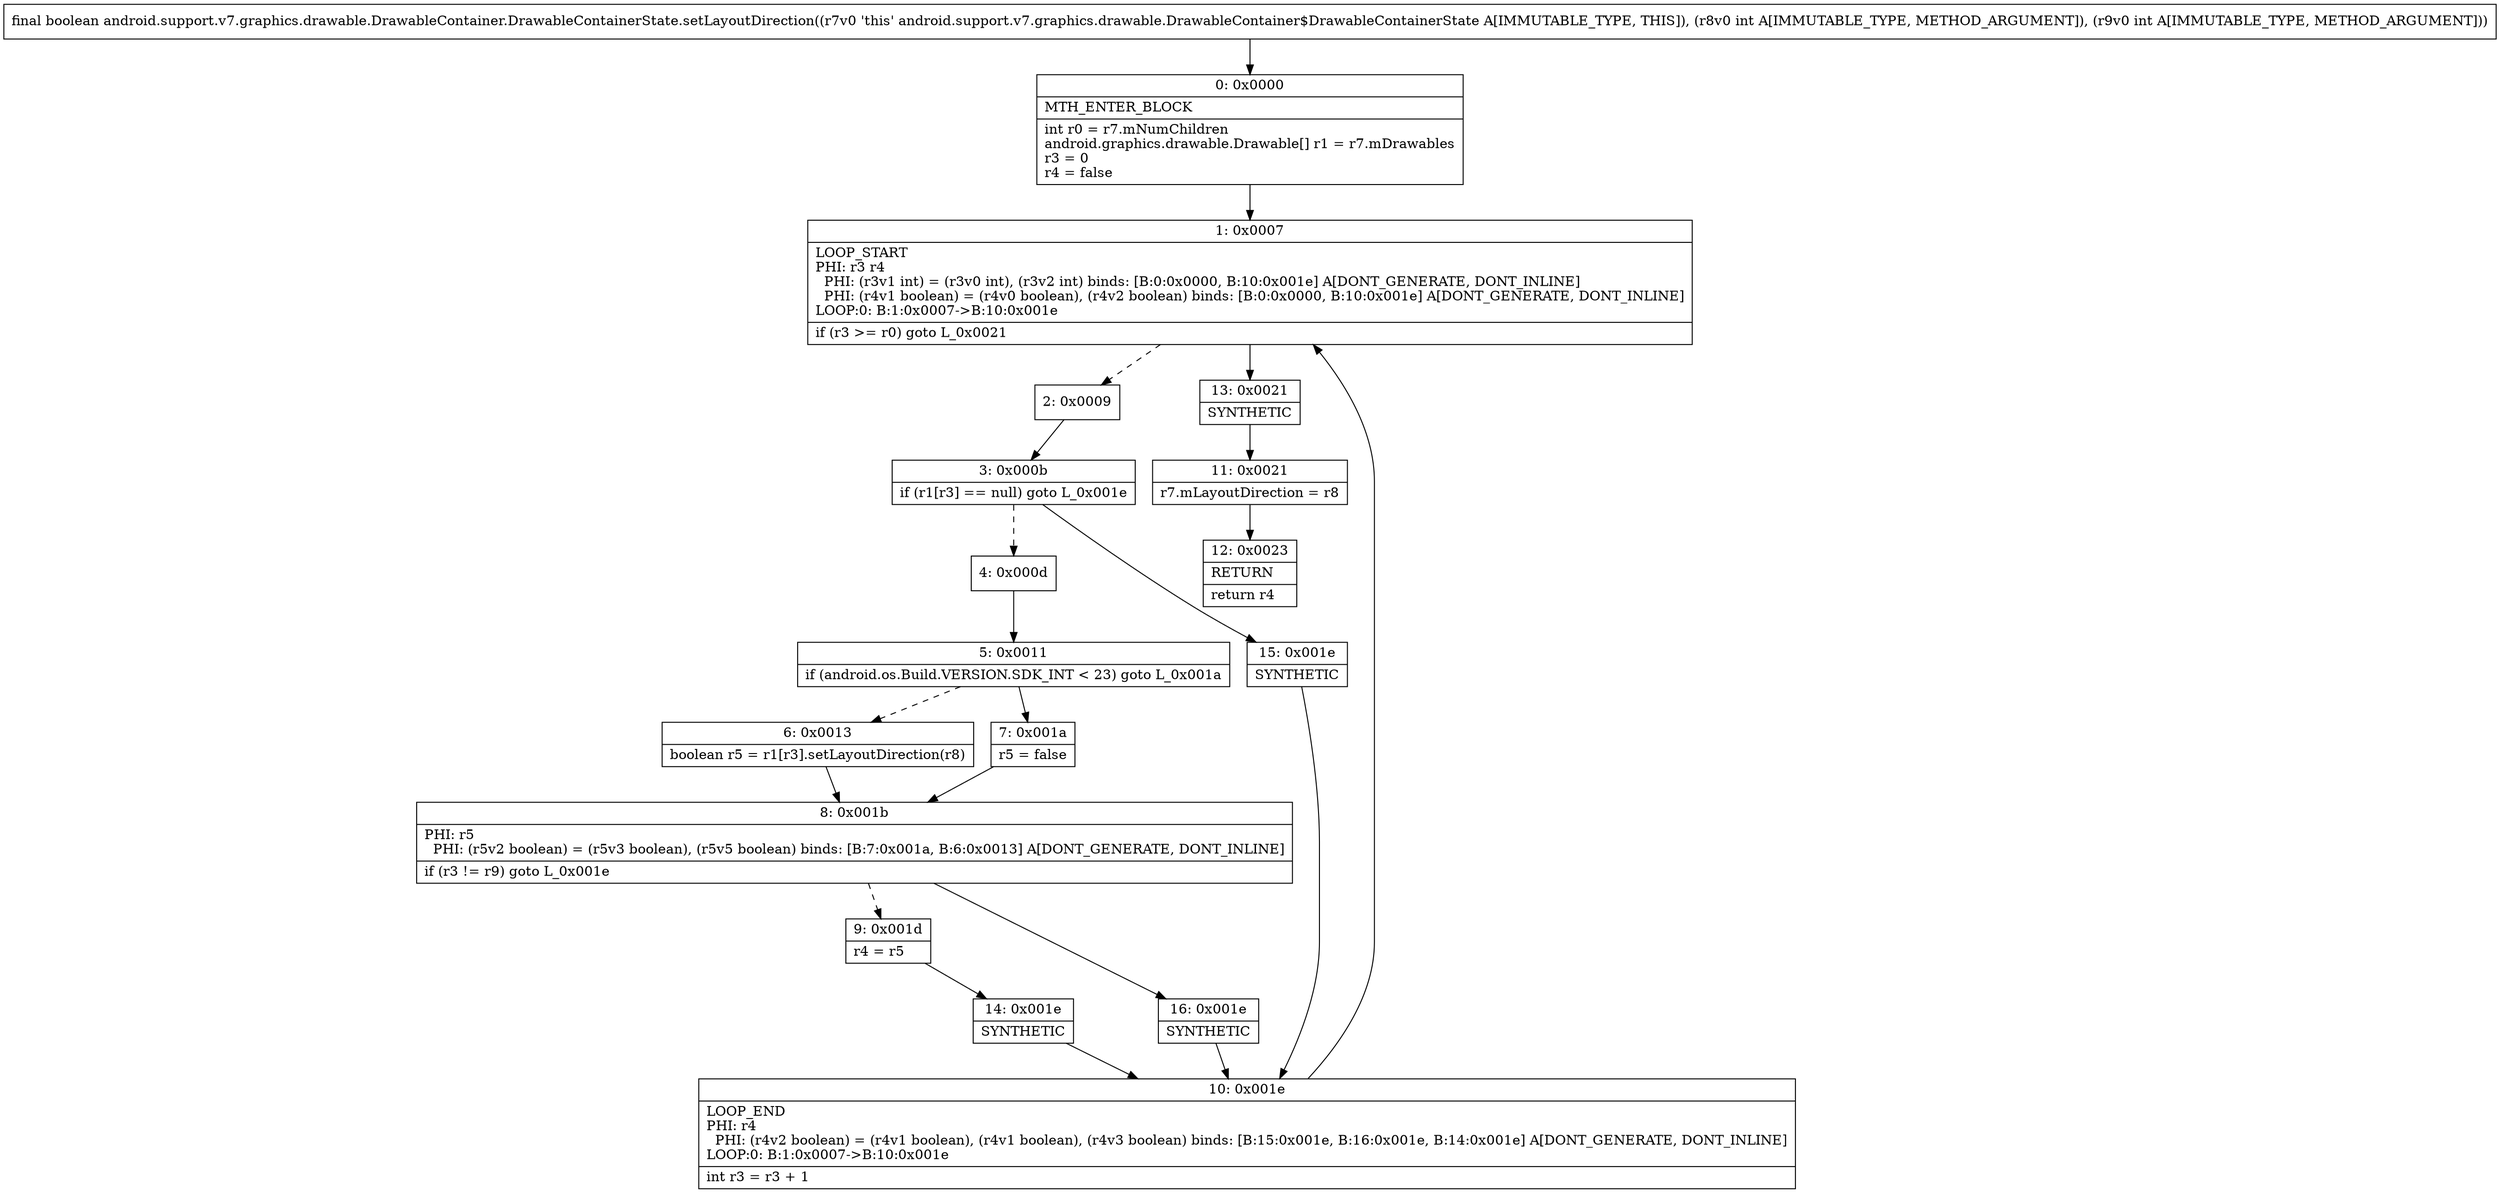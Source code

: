 digraph "CFG forandroid.support.v7.graphics.drawable.DrawableContainer.DrawableContainerState.setLayoutDirection(II)Z" {
Node_0 [shape=record,label="{0\:\ 0x0000|MTH_ENTER_BLOCK\l|int r0 = r7.mNumChildren\landroid.graphics.drawable.Drawable[] r1 = r7.mDrawables\lr3 = 0\lr4 = false\l}"];
Node_1 [shape=record,label="{1\:\ 0x0007|LOOP_START\lPHI: r3 r4 \l  PHI: (r3v1 int) = (r3v0 int), (r3v2 int) binds: [B:0:0x0000, B:10:0x001e] A[DONT_GENERATE, DONT_INLINE]\l  PHI: (r4v1 boolean) = (r4v0 boolean), (r4v2 boolean) binds: [B:0:0x0000, B:10:0x001e] A[DONT_GENERATE, DONT_INLINE]\lLOOP:0: B:1:0x0007\-\>B:10:0x001e\l|if (r3 \>= r0) goto L_0x0021\l}"];
Node_2 [shape=record,label="{2\:\ 0x0009}"];
Node_3 [shape=record,label="{3\:\ 0x000b|if (r1[r3] == null) goto L_0x001e\l}"];
Node_4 [shape=record,label="{4\:\ 0x000d}"];
Node_5 [shape=record,label="{5\:\ 0x0011|if (android.os.Build.VERSION.SDK_INT \< 23) goto L_0x001a\l}"];
Node_6 [shape=record,label="{6\:\ 0x0013|boolean r5 = r1[r3].setLayoutDirection(r8)\l}"];
Node_7 [shape=record,label="{7\:\ 0x001a|r5 = false\l}"];
Node_8 [shape=record,label="{8\:\ 0x001b|PHI: r5 \l  PHI: (r5v2 boolean) = (r5v3 boolean), (r5v5 boolean) binds: [B:7:0x001a, B:6:0x0013] A[DONT_GENERATE, DONT_INLINE]\l|if (r3 != r9) goto L_0x001e\l}"];
Node_9 [shape=record,label="{9\:\ 0x001d|r4 = r5\l}"];
Node_10 [shape=record,label="{10\:\ 0x001e|LOOP_END\lPHI: r4 \l  PHI: (r4v2 boolean) = (r4v1 boolean), (r4v1 boolean), (r4v3 boolean) binds: [B:15:0x001e, B:16:0x001e, B:14:0x001e] A[DONT_GENERATE, DONT_INLINE]\lLOOP:0: B:1:0x0007\-\>B:10:0x001e\l|int r3 = r3 + 1\l}"];
Node_11 [shape=record,label="{11\:\ 0x0021|r7.mLayoutDirection = r8\l}"];
Node_12 [shape=record,label="{12\:\ 0x0023|RETURN\l|return r4\l}"];
Node_13 [shape=record,label="{13\:\ 0x0021|SYNTHETIC\l}"];
Node_14 [shape=record,label="{14\:\ 0x001e|SYNTHETIC\l}"];
Node_15 [shape=record,label="{15\:\ 0x001e|SYNTHETIC\l}"];
Node_16 [shape=record,label="{16\:\ 0x001e|SYNTHETIC\l}"];
MethodNode[shape=record,label="{final boolean android.support.v7.graphics.drawable.DrawableContainer.DrawableContainerState.setLayoutDirection((r7v0 'this' android.support.v7.graphics.drawable.DrawableContainer$DrawableContainerState A[IMMUTABLE_TYPE, THIS]), (r8v0 int A[IMMUTABLE_TYPE, METHOD_ARGUMENT]), (r9v0 int A[IMMUTABLE_TYPE, METHOD_ARGUMENT])) }"];
MethodNode -> Node_0;
Node_0 -> Node_1;
Node_1 -> Node_2[style=dashed];
Node_1 -> Node_13;
Node_2 -> Node_3;
Node_3 -> Node_4[style=dashed];
Node_3 -> Node_15;
Node_4 -> Node_5;
Node_5 -> Node_6[style=dashed];
Node_5 -> Node_7;
Node_6 -> Node_8;
Node_7 -> Node_8;
Node_8 -> Node_9[style=dashed];
Node_8 -> Node_16;
Node_9 -> Node_14;
Node_10 -> Node_1;
Node_11 -> Node_12;
Node_13 -> Node_11;
Node_14 -> Node_10;
Node_15 -> Node_10;
Node_16 -> Node_10;
}

